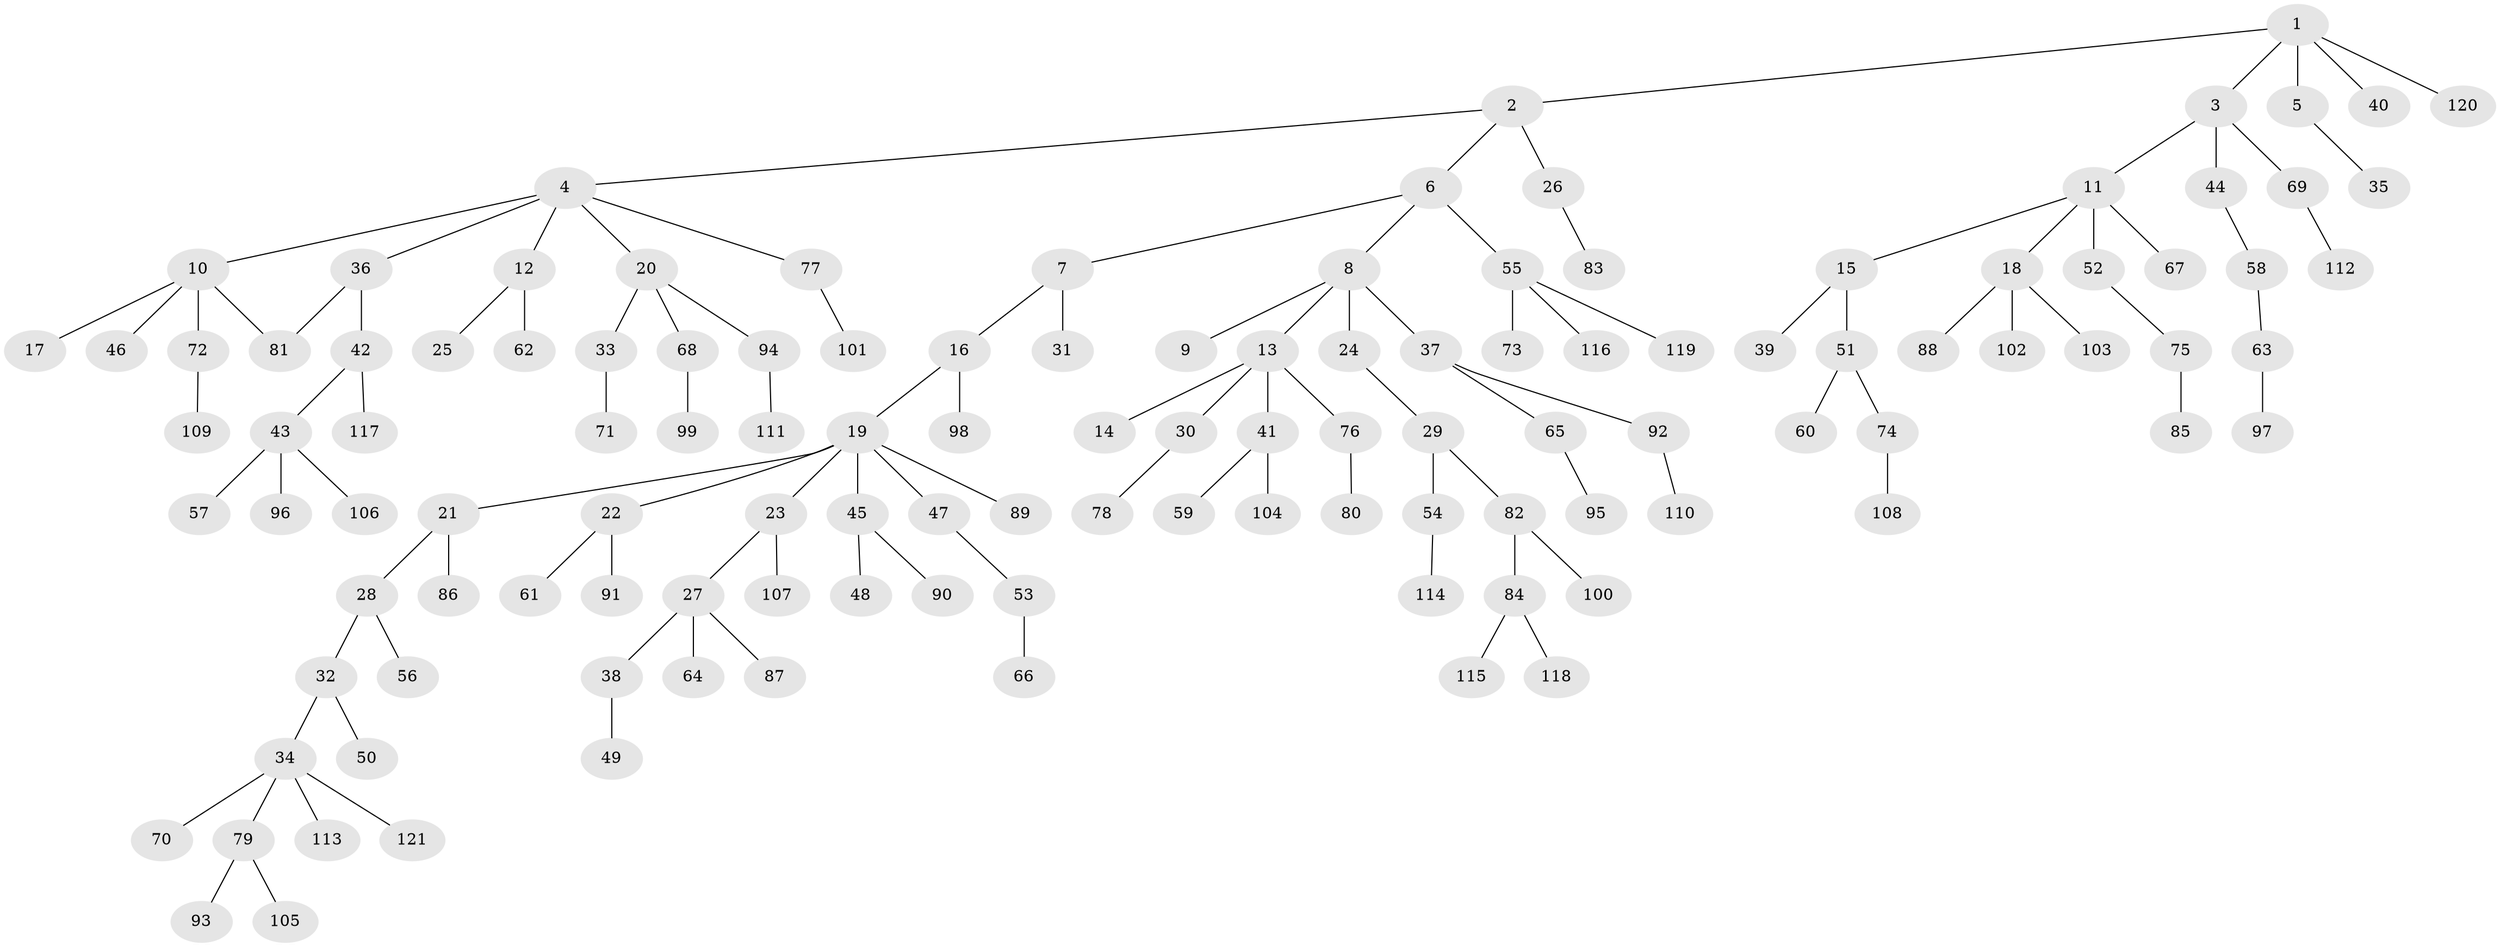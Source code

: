 // coarse degree distribution, {5: 0.036585365853658534, 6: 0.036585365853658534, 4: 0.08536585365853659, 2: 0.17073170731707318, 1: 0.5853658536585366, 3: 0.07317073170731707, 7: 0.012195121951219513}
// Generated by graph-tools (version 1.1) at 2025/23/03/03/25 07:23:33]
// undirected, 121 vertices, 121 edges
graph export_dot {
graph [start="1"]
  node [color=gray90,style=filled];
  1;
  2;
  3;
  4;
  5;
  6;
  7;
  8;
  9;
  10;
  11;
  12;
  13;
  14;
  15;
  16;
  17;
  18;
  19;
  20;
  21;
  22;
  23;
  24;
  25;
  26;
  27;
  28;
  29;
  30;
  31;
  32;
  33;
  34;
  35;
  36;
  37;
  38;
  39;
  40;
  41;
  42;
  43;
  44;
  45;
  46;
  47;
  48;
  49;
  50;
  51;
  52;
  53;
  54;
  55;
  56;
  57;
  58;
  59;
  60;
  61;
  62;
  63;
  64;
  65;
  66;
  67;
  68;
  69;
  70;
  71;
  72;
  73;
  74;
  75;
  76;
  77;
  78;
  79;
  80;
  81;
  82;
  83;
  84;
  85;
  86;
  87;
  88;
  89;
  90;
  91;
  92;
  93;
  94;
  95;
  96;
  97;
  98;
  99;
  100;
  101;
  102;
  103;
  104;
  105;
  106;
  107;
  108;
  109;
  110;
  111;
  112;
  113;
  114;
  115;
  116;
  117;
  118;
  119;
  120;
  121;
  1 -- 2;
  1 -- 3;
  1 -- 5;
  1 -- 40;
  1 -- 120;
  2 -- 4;
  2 -- 6;
  2 -- 26;
  3 -- 11;
  3 -- 44;
  3 -- 69;
  4 -- 10;
  4 -- 12;
  4 -- 20;
  4 -- 36;
  4 -- 77;
  5 -- 35;
  6 -- 7;
  6 -- 8;
  6 -- 55;
  7 -- 16;
  7 -- 31;
  8 -- 9;
  8 -- 13;
  8 -- 24;
  8 -- 37;
  10 -- 17;
  10 -- 46;
  10 -- 72;
  10 -- 81;
  11 -- 15;
  11 -- 18;
  11 -- 52;
  11 -- 67;
  12 -- 25;
  12 -- 62;
  13 -- 14;
  13 -- 30;
  13 -- 41;
  13 -- 76;
  15 -- 39;
  15 -- 51;
  16 -- 19;
  16 -- 98;
  18 -- 88;
  18 -- 102;
  18 -- 103;
  19 -- 21;
  19 -- 22;
  19 -- 23;
  19 -- 45;
  19 -- 47;
  19 -- 89;
  20 -- 33;
  20 -- 68;
  20 -- 94;
  21 -- 28;
  21 -- 86;
  22 -- 61;
  22 -- 91;
  23 -- 27;
  23 -- 107;
  24 -- 29;
  26 -- 83;
  27 -- 38;
  27 -- 64;
  27 -- 87;
  28 -- 32;
  28 -- 56;
  29 -- 54;
  29 -- 82;
  30 -- 78;
  32 -- 34;
  32 -- 50;
  33 -- 71;
  34 -- 70;
  34 -- 79;
  34 -- 113;
  34 -- 121;
  36 -- 42;
  36 -- 81;
  37 -- 65;
  37 -- 92;
  38 -- 49;
  41 -- 59;
  41 -- 104;
  42 -- 43;
  42 -- 117;
  43 -- 57;
  43 -- 96;
  43 -- 106;
  44 -- 58;
  45 -- 48;
  45 -- 90;
  47 -- 53;
  51 -- 60;
  51 -- 74;
  52 -- 75;
  53 -- 66;
  54 -- 114;
  55 -- 73;
  55 -- 116;
  55 -- 119;
  58 -- 63;
  63 -- 97;
  65 -- 95;
  68 -- 99;
  69 -- 112;
  72 -- 109;
  74 -- 108;
  75 -- 85;
  76 -- 80;
  77 -- 101;
  79 -- 93;
  79 -- 105;
  82 -- 84;
  82 -- 100;
  84 -- 115;
  84 -- 118;
  92 -- 110;
  94 -- 111;
}
